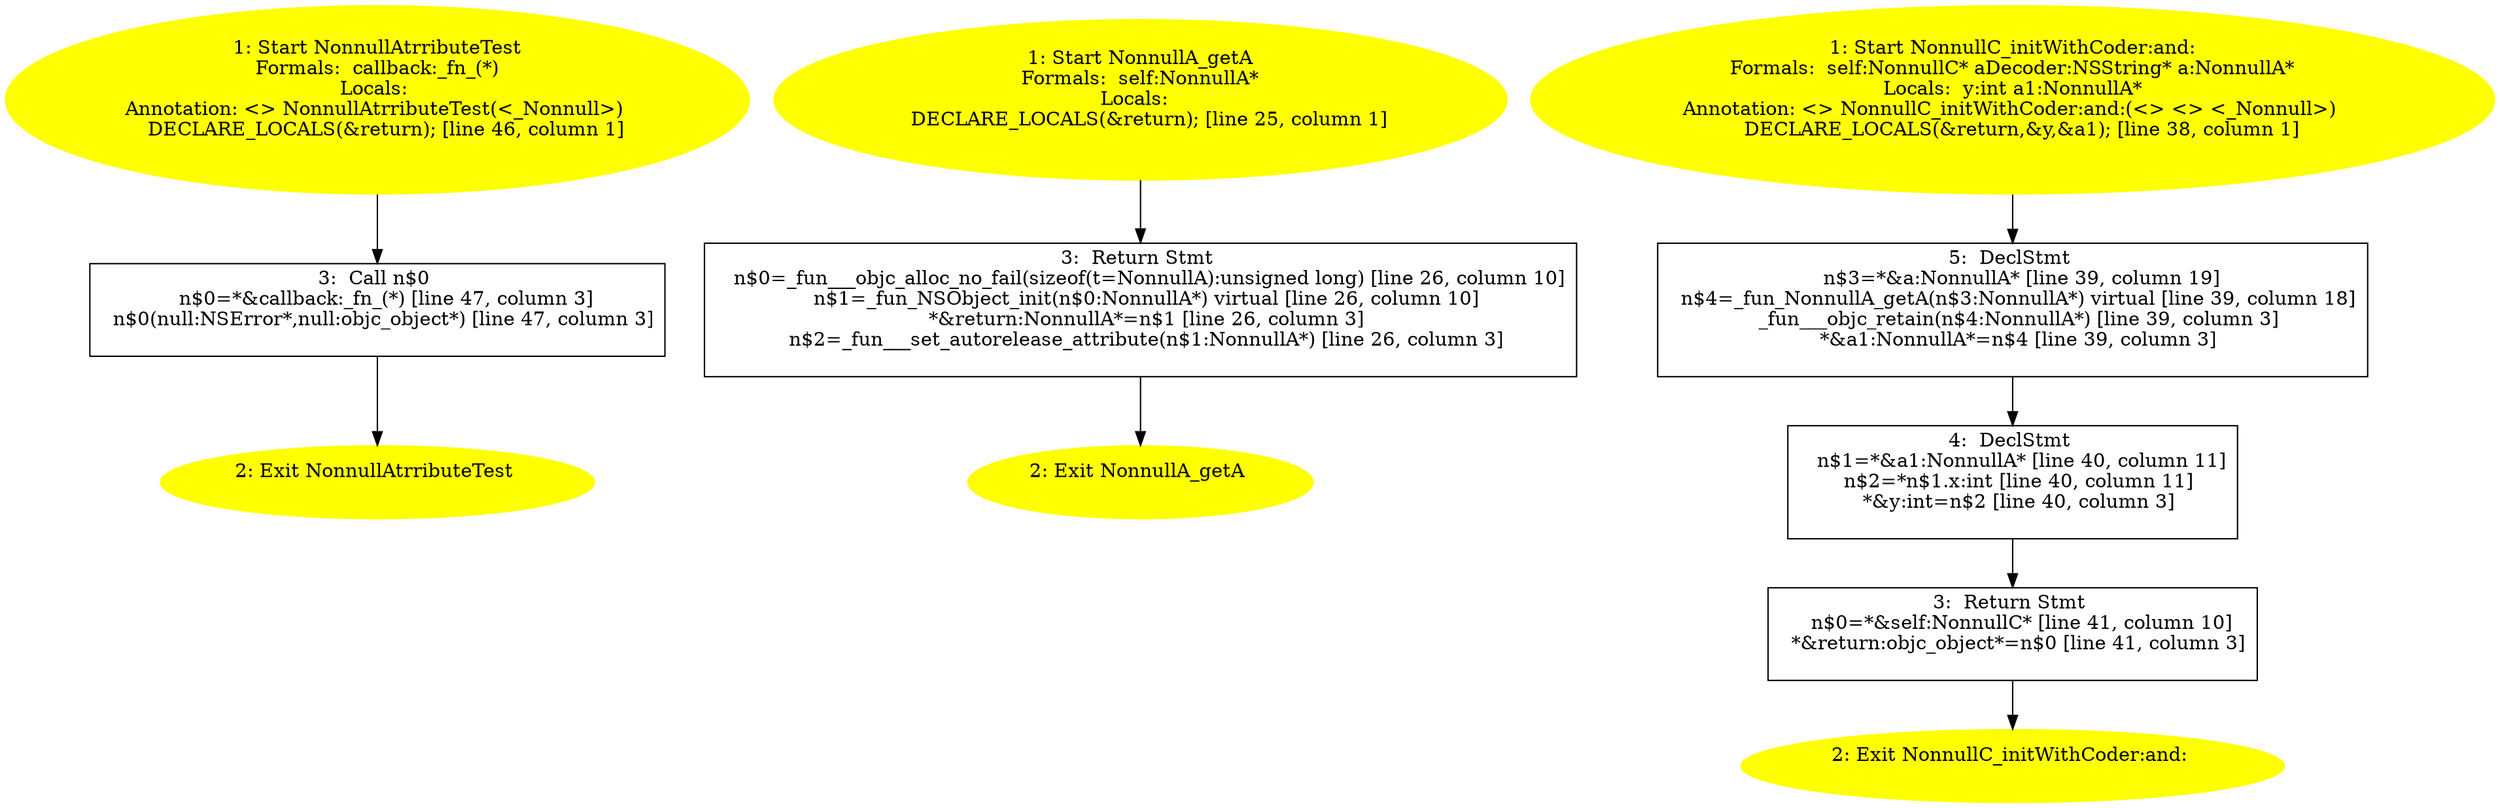 /* @generated */
digraph iCFG {
"NonnullAtrributeTest.69a49728cf7d46ab0add381e5c93704c_1" [label="1: Start NonnullAtrributeTest\nFormals:  callback:_fn_(*)\nLocals: \nAnnotation: <> NonnullAtrributeTest(<_Nonnull>) \n   DECLARE_LOCALS(&return); [line 46, column 1]\n " color=yellow style=filled]
	

	 "NonnullAtrributeTest.69a49728cf7d46ab0add381e5c93704c_1" -> "NonnullAtrributeTest.69a49728cf7d46ab0add381e5c93704c_3" ;
"NonnullAtrributeTest.69a49728cf7d46ab0add381e5c93704c_2" [label="2: Exit NonnullAtrributeTest \n  " color=yellow style=filled]
	

"NonnullAtrributeTest.69a49728cf7d46ab0add381e5c93704c_3" [label="3:  Call n$0 \n   n$0=*&callback:_fn_(*) [line 47, column 3]\n  n$0(null:NSError*,null:objc_object*) [line 47, column 3]\n " shape="box"]
	

	 "NonnullAtrributeTest.69a49728cf7d46ab0add381e5c93704c_3" -> "NonnullAtrributeTest.69a49728cf7d46ab0add381e5c93704c_2" ;
"getA#NonnullA#instance.d4b29ece551a370c3f0c0c12526b3def_1" [label="1: Start NonnullA_getA\nFormals:  self:NonnullA*\nLocals:  \n   DECLARE_LOCALS(&return); [line 25, column 1]\n " color=yellow style=filled]
	

	 "getA#NonnullA#instance.d4b29ece551a370c3f0c0c12526b3def_1" -> "getA#NonnullA#instance.d4b29ece551a370c3f0c0c12526b3def_3" ;
"getA#NonnullA#instance.d4b29ece551a370c3f0c0c12526b3def_2" [label="2: Exit NonnullA_getA \n  " color=yellow style=filled]
	

"getA#NonnullA#instance.d4b29ece551a370c3f0c0c12526b3def_3" [label="3:  Return Stmt \n   n$0=_fun___objc_alloc_no_fail(sizeof(t=NonnullA):unsigned long) [line 26, column 10]\n  n$1=_fun_NSObject_init(n$0:NonnullA*) virtual [line 26, column 10]\n  *&return:NonnullA*=n$1 [line 26, column 3]\n  n$2=_fun___set_autorelease_attribute(n$1:NonnullA*) [line 26, column 3]\n " shape="box"]
	

	 "getA#NonnullA#instance.d4b29ece551a370c3f0c0c12526b3def_3" -> "getA#NonnullA#instance.d4b29ece551a370c3f0c0c12526b3def_2" ;
"initWithCoder:and:#NonnullC#instance.0360cbf0c434f47ea58689c925d7c008_1" [label="1: Start NonnullC_initWithCoder:and:\nFormals:  self:NonnullC* aDecoder:NSString* a:NonnullA*\nLocals:  y:int a1:NonnullA*\nAnnotation: <> NonnullC_initWithCoder:and:(<> <> <_Nonnull>) \n   DECLARE_LOCALS(&return,&y,&a1); [line 38, column 1]\n " color=yellow style=filled]
	

	 "initWithCoder:and:#NonnullC#instance.0360cbf0c434f47ea58689c925d7c008_1" -> "initWithCoder:and:#NonnullC#instance.0360cbf0c434f47ea58689c925d7c008_5" ;
"initWithCoder:and:#NonnullC#instance.0360cbf0c434f47ea58689c925d7c008_2" [label="2: Exit NonnullC_initWithCoder:and: \n  " color=yellow style=filled]
	

"initWithCoder:and:#NonnullC#instance.0360cbf0c434f47ea58689c925d7c008_3" [label="3:  Return Stmt \n   n$0=*&self:NonnullC* [line 41, column 10]\n  *&return:objc_object*=n$0 [line 41, column 3]\n " shape="box"]
	

	 "initWithCoder:and:#NonnullC#instance.0360cbf0c434f47ea58689c925d7c008_3" -> "initWithCoder:and:#NonnullC#instance.0360cbf0c434f47ea58689c925d7c008_2" ;
"initWithCoder:and:#NonnullC#instance.0360cbf0c434f47ea58689c925d7c008_4" [label="4:  DeclStmt \n   n$1=*&a1:NonnullA* [line 40, column 11]\n  n$2=*n$1.x:int [line 40, column 11]\n  *&y:int=n$2 [line 40, column 3]\n " shape="box"]
	

	 "initWithCoder:and:#NonnullC#instance.0360cbf0c434f47ea58689c925d7c008_4" -> "initWithCoder:and:#NonnullC#instance.0360cbf0c434f47ea58689c925d7c008_3" ;
"initWithCoder:and:#NonnullC#instance.0360cbf0c434f47ea58689c925d7c008_5" [label="5:  DeclStmt \n   n$3=*&a:NonnullA* [line 39, column 19]\n  n$4=_fun_NonnullA_getA(n$3:NonnullA*) virtual [line 39, column 18]\n  _fun___objc_retain(n$4:NonnullA*) [line 39, column 3]\n  *&a1:NonnullA*=n$4 [line 39, column 3]\n " shape="box"]
	

	 "initWithCoder:and:#NonnullC#instance.0360cbf0c434f47ea58689c925d7c008_5" -> "initWithCoder:and:#NonnullC#instance.0360cbf0c434f47ea58689c925d7c008_4" ;
}
